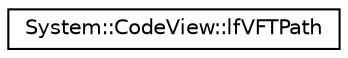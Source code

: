 digraph G
{
  edge [fontname="Helvetica",fontsize="10",labelfontname="Helvetica",labelfontsize="10"];
  node [fontname="Helvetica",fontsize="10",shape=record];
  rankdir="LR";
  Node1 [label="System::CodeView::lfVFTPath",height=0.2,width=0.4,color="black", fillcolor="white", style="filled",URL="$struct_system_1_1_code_view_1_1lf_v_f_t_path.html"];
}
